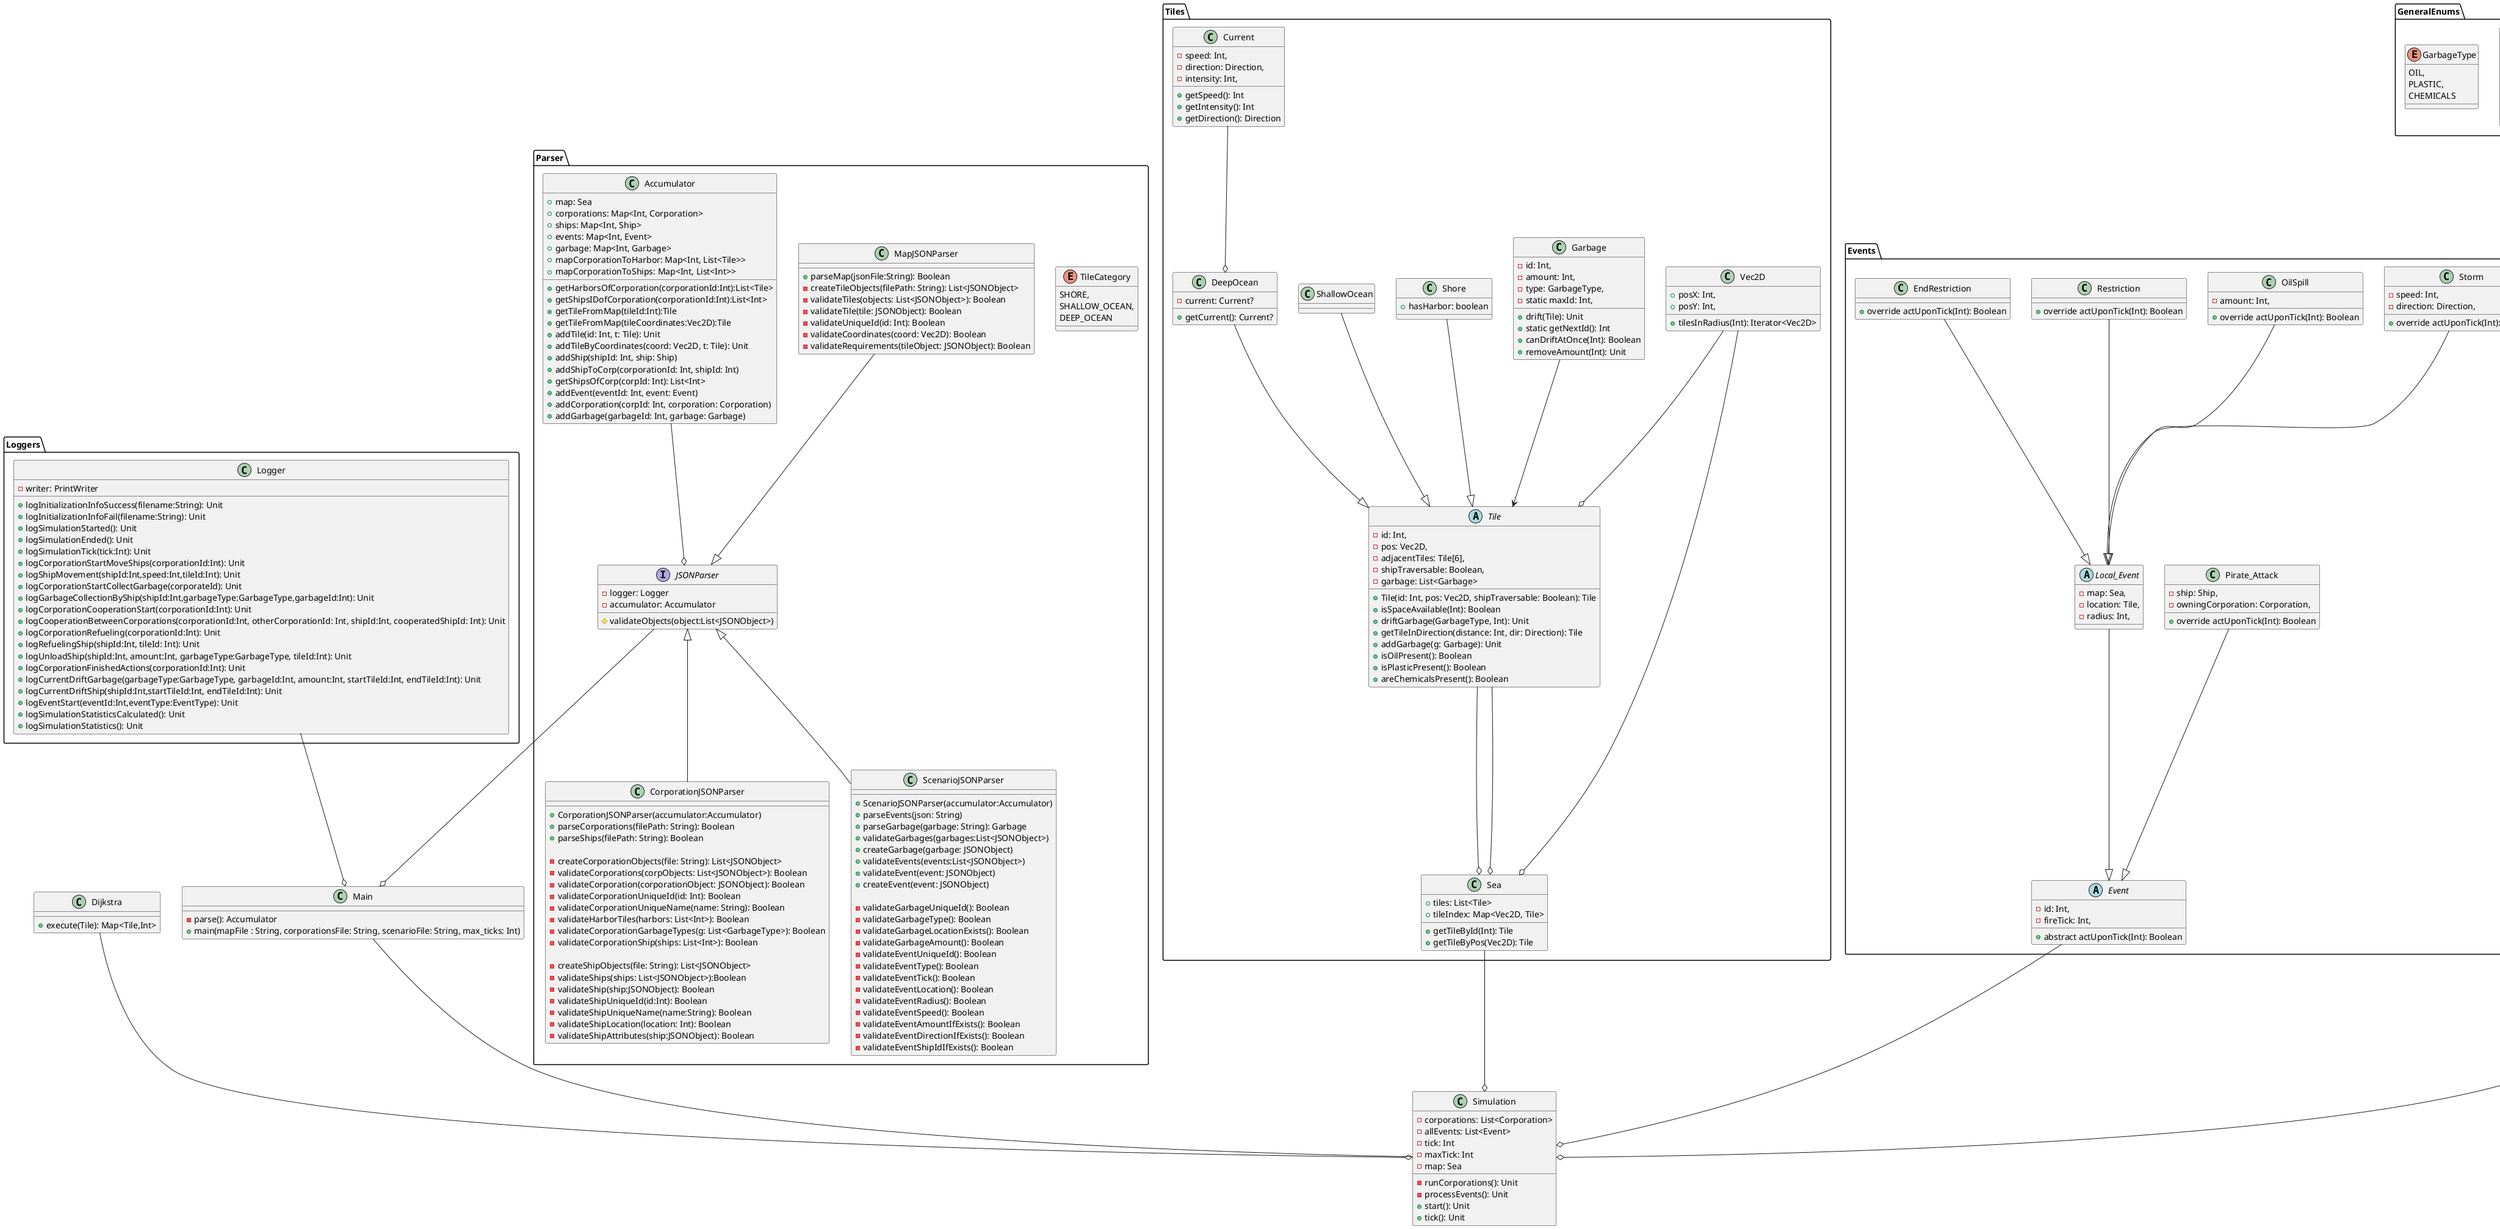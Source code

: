 @startuml
'General
package GeneralEnums{
  enum Direction{
    D0,
    D60,
    D120,
    D180,
    D240,
    D300
  }
  enum GarbageType{
    OIL,
    PLASTIC,
    CHEMICALS
  }
}
class Corporation {
  - id:Int,
  - partner:Corporation
  - name:String,
  - acceptedGarbageTypes: List<GarbageType>
  - ownedHarbors: List<Harbor>
  - ownedShips: List<Ship>
  - moveShips(Map): Unit
  - collectGarbage(Map): Unit
  - refuelShips(Map): Unit
  - unloadShips(Map): Unit
  +cooperateWith(c1:Corporation): Unit
  +run(Map): Unit


}
class Dijkstra{
  + execute(Tile): Map<Tile,Int>
}

Dijkstra --o Simulation






Tiles.Tile --o Tiles.Sea


class Main {
 - parse(): Accumulator
 + main(mapFile : String, corporationsFile: String, scenarioFile: String, max_ticks: Int)

}
Main -- Simulation


Events.Event --o Simulation
Ships.Ship --o Corporation
Tiles.Tile --o Tiles.Sea
Loggers.Logger --o Main
Parser.JSONParser --o Main
Tiles.Vec2D --o Tiles.Sea
Tiles.Vec2D --o Tiles.Tile




class Simulation {
  - corporations: List<Corporation>
  - allEvents: List<Event>
  - tick: Int
  - maxTick: Int
  - map: Sea
  - runCorporations(): Unit
  - processEvents(): Unit
  + start(): Unit
  + tick(): Unit
}
Corporation --o Simulation
Tiles.Sea --o Simulation
package Events{
  abstract class Event {
    - id: Int,
    - fireTick: Int,
    ' Returns bool whether it the event is finished and can be removed
    ' from consideration in future ticks.
    + abstract actUponTick(Int): Boolean
  }
  Pirate_Attack --|> Event
  class Pirate_Attack {
    - ship: Ship,
    - owningCorporation: Corporation,
    + override actUponTick(Int): Boolean
  }
  Local_Event --|> Event
  abstract class Local_Event {
    - map: Sea,
    - location: Tile,
    - radius: Int,
  }
  Storm --|> Local_Event
  class Storm {
    - speed: Int,
    - direction: Direction,
    + override actUponTick(Int): Boolean
  }
  OilSpill --|> Local_Event
  class OilSpill {
    - amount: Int,
    + override actUponTick(Int): Boolean
  }
  ' Parser creates a restriction class, which does not rollback anything.
  ' Then it creates endrestriction class that fires 'duration' later
  ' and rollbacks the changes.
  Restriction --|> Local_Event
  class Restriction {
    + override actUponTick(Int): Boolean
  }
  EndRestriction --|> Local_Event
  class EndRestriction {
    + override actUponTick(Int): Boolean
  }
}
package Parser {
  enum TileCategory {
    SHORE,
    SHALLOW_OCEAN,
    DEEP_OCEAN
  }
  interface JSONParser{
    - logger: Logger
    - accumulator: Accumulator
    # validateObjects(object:List<JSONObject>)
  }

  MapJSONParser --|> JSONParser


  class MapJSONParser {

    + parseMap(jsonFile:String): Boolean
    - createTileObjects(filePath: String): List<JSONObject>
    - validateTiles(objects: List<JSONObject>): Boolean
    - validateTile(tile: JSONObject): Boolean
    - validateUniqueId(id: Int): Boolean
    - validateCoordinates(coord: Vec2D): Boolean
    - validateRequirements(tileObject: JSONObject): Boolean

  }

  class CorporationJSONParser{
    +CorporationJSONParser(accumulator:Accumulator)
    +parseCorporations(filePath: String): Boolean
    +parseShips(filePath: String): Boolean

    - createCorporationObjects(file: String): List<JSONObject>
    -validateCorporations(corpObjects: List<JSONObject>): Boolean
    -validateCorporation(corporationObject: JSONObject): Boolean
    -validateCorporationUniqueId(id: Int): Boolean
    -validateCorporationUniqueName(name: String): Boolean
    -validateHarborTiles(harbors: List<Int>): Boolean
    -validateCorporationGarbageTypes(g: List<GarbageType>): Boolean
    -validateCorporationShip(ships: List<Int>): Boolean

    - createShipObjects(file: String): List<JSONObject>
    - validateShips(ships: List<JSONObject>):Boolean
    - validateShip(ship:JSONObject): Boolean
    - validateShipUniqueId(id:Int): Boolean
    - validateShipUniqueName(name:String): Boolean
    - validateShipLocation(location: Int): Boolean
    - validateShipAttributes(ship:JSONObject): Boolean
  }

  class ScenarioJSONParser{

    + ScenarioJSONParser(accumulator:Accumulator)
    + parseEvents(json: String)
    + parseGarbage(garbage: String): Garbage
    + validateGarbages(garbages:List<JSONObject>)
    + createGarbage(garbage: JSONObject)
    + validateEvents(events:List<JSONObject>)
    + validateEvent(event: JSONObject)
    + createEvent(event: JSONObject)

    - validateGarbageUniqueId(): Boolean
    - validateGarbageType(): Boolean
    - validateGarbageLocationExists(): Boolean
    - validateGarbageAmount(): Boolean
    - validateEventUniqueId(): Boolean
    - validateEventType(): Boolean
    - validateEventTick(): Boolean
    - validateEventLocation(): Boolean
    - validateEventRadius(): Boolean
    - validateEventSpeed(): Boolean
    - validateEventAmountIfExists(): Boolean
    - validateEventDirectionIfExists(): Boolean
    - validateEventShipIdIfExists(): Boolean

  }

  JSONParser <|-- CorporationJSONParser
  JSONParser <|-- ScenarioJSONParser
  Accumulator --o JSONParser
  class Accumulator {
    +map: Sea
    +corporations: Map<Int, Corporation>
    +ships: Map<Int, Ship>
    +events: Map<Int, Event>
    +garbage: Map<Int, Garbage>
    +mapCorporationToHarbor: Map<Int, List<Tile>>
    +mapCorporationToShips: Map<Int, List<Int>>

    +getHarborsOfCorporation(corporationId:Int):List<Tile>
    +getShipsIDofCorporation(corporationId:Int):List<Int>
    +getTileFromMap(tileId:Int):Tile
    +getTileFromMap(tileCoordinates:Vec2D):Tile
    +addTile(id: Int, t: Tile): Unit
    +addTileByCoordinates(coord: Vec2D, t: Tile): Unit
    +addShip(shipId: Int, ship: Ship)
    +addShipToCorp(corporationId: Int, shipId: Int)
    +getShipsOfCorp(corpId: Int): List<Int>
    +addEvent(eventId: Int, event: Event)
    +addCorporation(corpId: Int, corporation: Corporation)
    +addGarbage(garbageId: Int, garbage: Garbage)

  }
}


package Tiles{
class Vec2D{
  + posX: Int,
  + posY: Int,
  + tilesInRadius(Int): Iterator<Vec2D>
}

class Sea {
  + tiles: List<Tile>
  + tileIndex: Map<Vec2D, Tile>
  + getTileById(Int): Tile
  + getTileByPos(Vec2D): Tile
}

  abstract class Tile{
    - id: Int,
    - pos: Vec2D,
    - adjacentTiles: Tile[6],
    - shipTraversable: Boolean,
    - garbage: List<Garbage>
    +Tile(id: Int, pos: Vec2D, shipTraversable: Boolean): Tile
    + isSpaceAvailable(Int): Boolean
    + driftGarbage(GarbageType, Int): Unit
    + getTileInDirection(distance: Int, dir: Direction): Tile
    + addGarbage(g: Garbage): Unit
    + isOilPresent(): Boolean
    + isPlasticPresent(): Boolean
    + areChemicalsPresent(): Boolean
  }


  class Garbage {
    -id: Int,
    -amount: Int,
    -type: GarbageType,
    -static maxId: Int,
    +drift(Tile): Unit
    +static getNextId(): Int
    +canDriftAtOnce(Int): Boolean
    +removeAmount(Int): Unit
  }

  Garbage --> Tile

  Shore --|> Tile
  DeepOcean --|> Tile
  ShallowOcean --|> Tile

  class Current {
    - speed: Int,
    - direction: Direction,
    - intensity: Int,
    + getSpeed(): Int
    + getIntensity(): Int
    + getDirection(): Direction
  }
  class Shore{
    + hasHarbor: boolean
  }
  class ShallowOcean{}
  class DeepOcean{
    - current: Current?
    + getCurrent(): Current?
  }
Current --o DeepOcean
}
'Ships
package Ships{
  abstract class Ship {
    - id: Int,
    - name: String,
    - owner: Corporation,
    - pos: Tile,
    - dir: Direction,
    - maxVelocity: Int,
    - acceleration: Int,
    - fuelCapacity: Int,
    - fuelConsumption: Int,
    - destinationTile: Tile,
    + setDestinationTile(Tile): Unit
    + refuel(): Unit
    + drift(): Unit
    + setTile(Tile): Unit
  }

  ScoutingShip --|> Ship
  CoordinatingShip --|> Ship
  CollectingShip --|> Ship

  class ScoutingShip{
   - visibleRange: Int
   + getTilesWithGarbageInFoV(): List<Tile>
  }
  class CoordinatingShip{
  - visibleRange: Int,
  + getImmediateTilesWithGarbage(): List<Tile>
  }
  class CollectingShip{
   - visibleRange: Int,
   - garbageType: GarbageType
   - garbageCapacity: Int,
   - garbageLoad: Int,
   + giveGarbage(): Unit
  }
}
package Loggers{
  class Logger{
'  - writer: PrintWriter = new PrintWriter(System.out)
    - writer: PrintWriter
    + logInitializationInfoSuccess(filename:String): Unit
    + logInitializationInfoFail(filename:String): Unit
    + logSimulationStarted(): Unit
    + logSimulationEnded(): Unit
    + logSimulationTick(tick:Int): Unit
    + logCorporationStartMoveShips(corporationId:Int): Unit
    + logShipMovement(shipId:Int,speed:Int,tileId:Int): Unit
    + logCorporationStartCollectGarbage(corporateId): Unit
    + logGarbageCollectionByShip(shipId:Int,garbageType:GarbageType,garbageId:Int): Unit
    + logCorporationCooperationStart(corporationId:Int): Unit
    + logCooperationBetweenCorporations(corporationId:Int, otherCorporationId: Int, shipId:Int, cooperatedShipId: Int): Unit
    + logCorporationRefueling(corporationId:Int): Unit
    + logRefuelingShip(shipId:Int, tileId: Int): Unit
    + logUnloadShip(shipId:Int, amount:Int, garbageType:GarbageType, tileId:Int): Unit
    + logCorporationFinishedActions(corporationId:Int): Unit
    + logCurrentDriftGarbage(garbageType:GarbageType, garbageId:Int, amount:Int, startTileId:Int, endTileId:Int): Unit
    + logCurrentDriftShip(shipId:Int,startTileId:Int, endTileId:Int): Unit
    + logEventStart(eventId:Int,eventType:EventType): Unit
    + logSimulationStatisticsCalculated(): Unit
    + logSimulationStatistics(): Unit
  }
}
@enduml